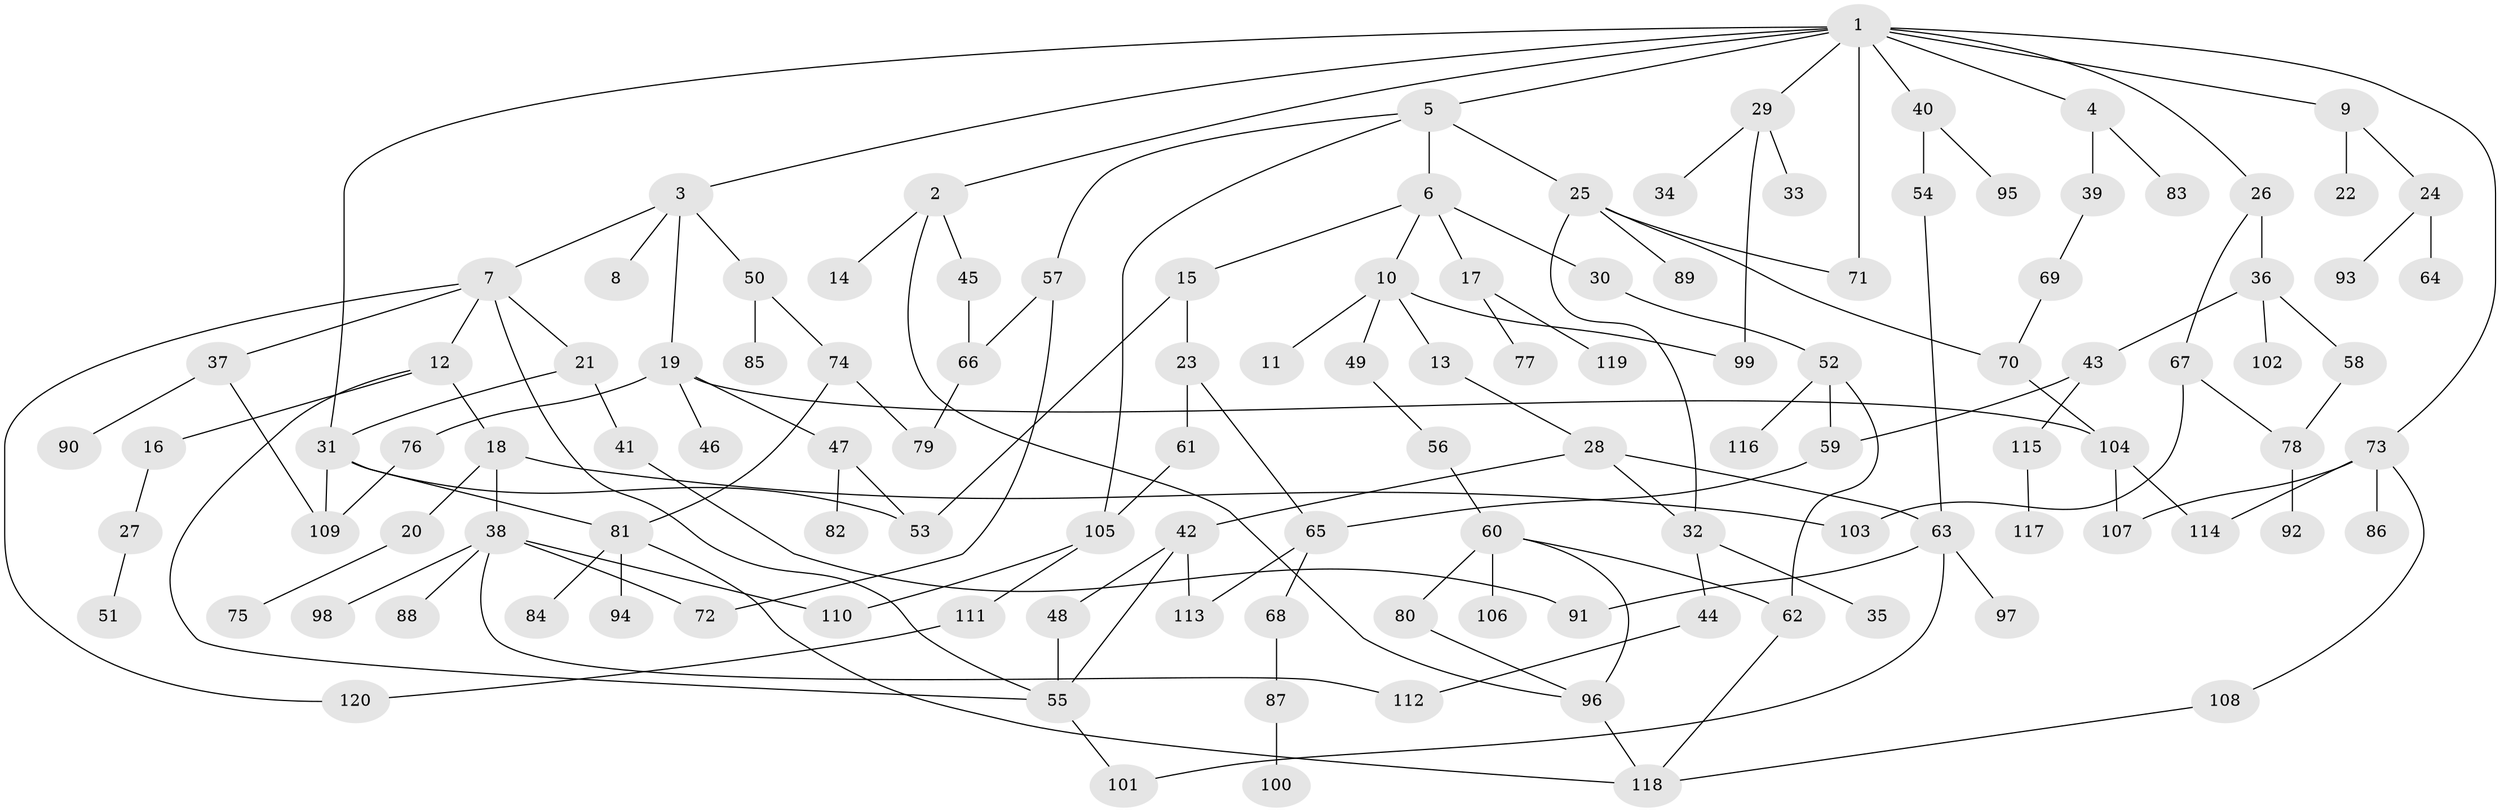 // Generated by graph-tools (version 1.1) at 2025/01/03/09/25 03:01:09]
// undirected, 120 vertices, 156 edges
graph export_dot {
graph [start="1"]
  node [color=gray90,style=filled];
  1;
  2;
  3;
  4;
  5;
  6;
  7;
  8;
  9;
  10;
  11;
  12;
  13;
  14;
  15;
  16;
  17;
  18;
  19;
  20;
  21;
  22;
  23;
  24;
  25;
  26;
  27;
  28;
  29;
  30;
  31;
  32;
  33;
  34;
  35;
  36;
  37;
  38;
  39;
  40;
  41;
  42;
  43;
  44;
  45;
  46;
  47;
  48;
  49;
  50;
  51;
  52;
  53;
  54;
  55;
  56;
  57;
  58;
  59;
  60;
  61;
  62;
  63;
  64;
  65;
  66;
  67;
  68;
  69;
  70;
  71;
  72;
  73;
  74;
  75;
  76;
  77;
  78;
  79;
  80;
  81;
  82;
  83;
  84;
  85;
  86;
  87;
  88;
  89;
  90;
  91;
  92;
  93;
  94;
  95;
  96;
  97;
  98;
  99;
  100;
  101;
  102;
  103;
  104;
  105;
  106;
  107;
  108;
  109;
  110;
  111;
  112;
  113;
  114;
  115;
  116;
  117;
  118;
  119;
  120;
  1 -- 2;
  1 -- 3;
  1 -- 4;
  1 -- 5;
  1 -- 9;
  1 -- 26;
  1 -- 29;
  1 -- 31;
  1 -- 40;
  1 -- 71;
  1 -- 73;
  2 -- 14;
  2 -- 45;
  2 -- 96;
  3 -- 7;
  3 -- 8;
  3 -- 19;
  3 -- 50;
  4 -- 39;
  4 -- 83;
  5 -- 6;
  5 -- 25;
  5 -- 57;
  5 -- 105;
  6 -- 10;
  6 -- 15;
  6 -- 17;
  6 -- 30;
  7 -- 12;
  7 -- 21;
  7 -- 37;
  7 -- 55;
  7 -- 120;
  9 -- 22;
  9 -- 24;
  10 -- 11;
  10 -- 13;
  10 -- 49;
  10 -- 99;
  12 -- 16;
  12 -- 18;
  12 -- 55;
  13 -- 28;
  15 -- 23;
  15 -- 53;
  16 -- 27;
  17 -- 77;
  17 -- 119;
  18 -- 20;
  18 -- 38;
  18 -- 103;
  19 -- 46;
  19 -- 47;
  19 -- 76;
  19 -- 104;
  20 -- 75;
  21 -- 41;
  21 -- 31;
  23 -- 61;
  23 -- 65;
  24 -- 64;
  24 -- 93;
  25 -- 89;
  25 -- 70;
  25 -- 32;
  25 -- 71;
  26 -- 36;
  26 -- 67;
  27 -- 51;
  28 -- 32;
  28 -- 42;
  28 -- 63;
  29 -- 33;
  29 -- 34;
  29 -- 99;
  30 -- 52;
  31 -- 53;
  31 -- 81;
  31 -- 109;
  32 -- 35;
  32 -- 44;
  36 -- 43;
  36 -- 58;
  36 -- 102;
  37 -- 90;
  37 -- 109;
  38 -- 88;
  38 -- 98;
  38 -- 110;
  38 -- 112;
  38 -- 72;
  39 -- 69;
  40 -- 54;
  40 -- 95;
  41 -- 91;
  42 -- 48;
  42 -- 55;
  42 -- 113;
  43 -- 59;
  43 -- 115;
  44 -- 112;
  45 -- 66;
  47 -- 82;
  47 -- 53;
  48 -- 55;
  49 -- 56;
  50 -- 74;
  50 -- 85;
  52 -- 116;
  52 -- 59;
  52 -- 62;
  54 -- 63;
  55 -- 101;
  56 -- 60;
  57 -- 72;
  57 -- 66;
  58 -- 78;
  59 -- 65;
  60 -- 62;
  60 -- 80;
  60 -- 106;
  60 -- 96;
  61 -- 105;
  62 -- 118;
  63 -- 91;
  63 -- 97;
  63 -- 101;
  65 -- 68;
  65 -- 113;
  66 -- 79;
  67 -- 78;
  67 -- 103;
  68 -- 87;
  69 -- 70;
  70 -- 104;
  73 -- 86;
  73 -- 107;
  73 -- 108;
  73 -- 114;
  74 -- 79;
  74 -- 81;
  76 -- 109;
  78 -- 92;
  80 -- 96;
  81 -- 84;
  81 -- 94;
  81 -- 118;
  87 -- 100;
  96 -- 118;
  104 -- 114;
  104 -- 107;
  105 -- 111;
  105 -- 110;
  108 -- 118;
  111 -- 120;
  115 -- 117;
}
